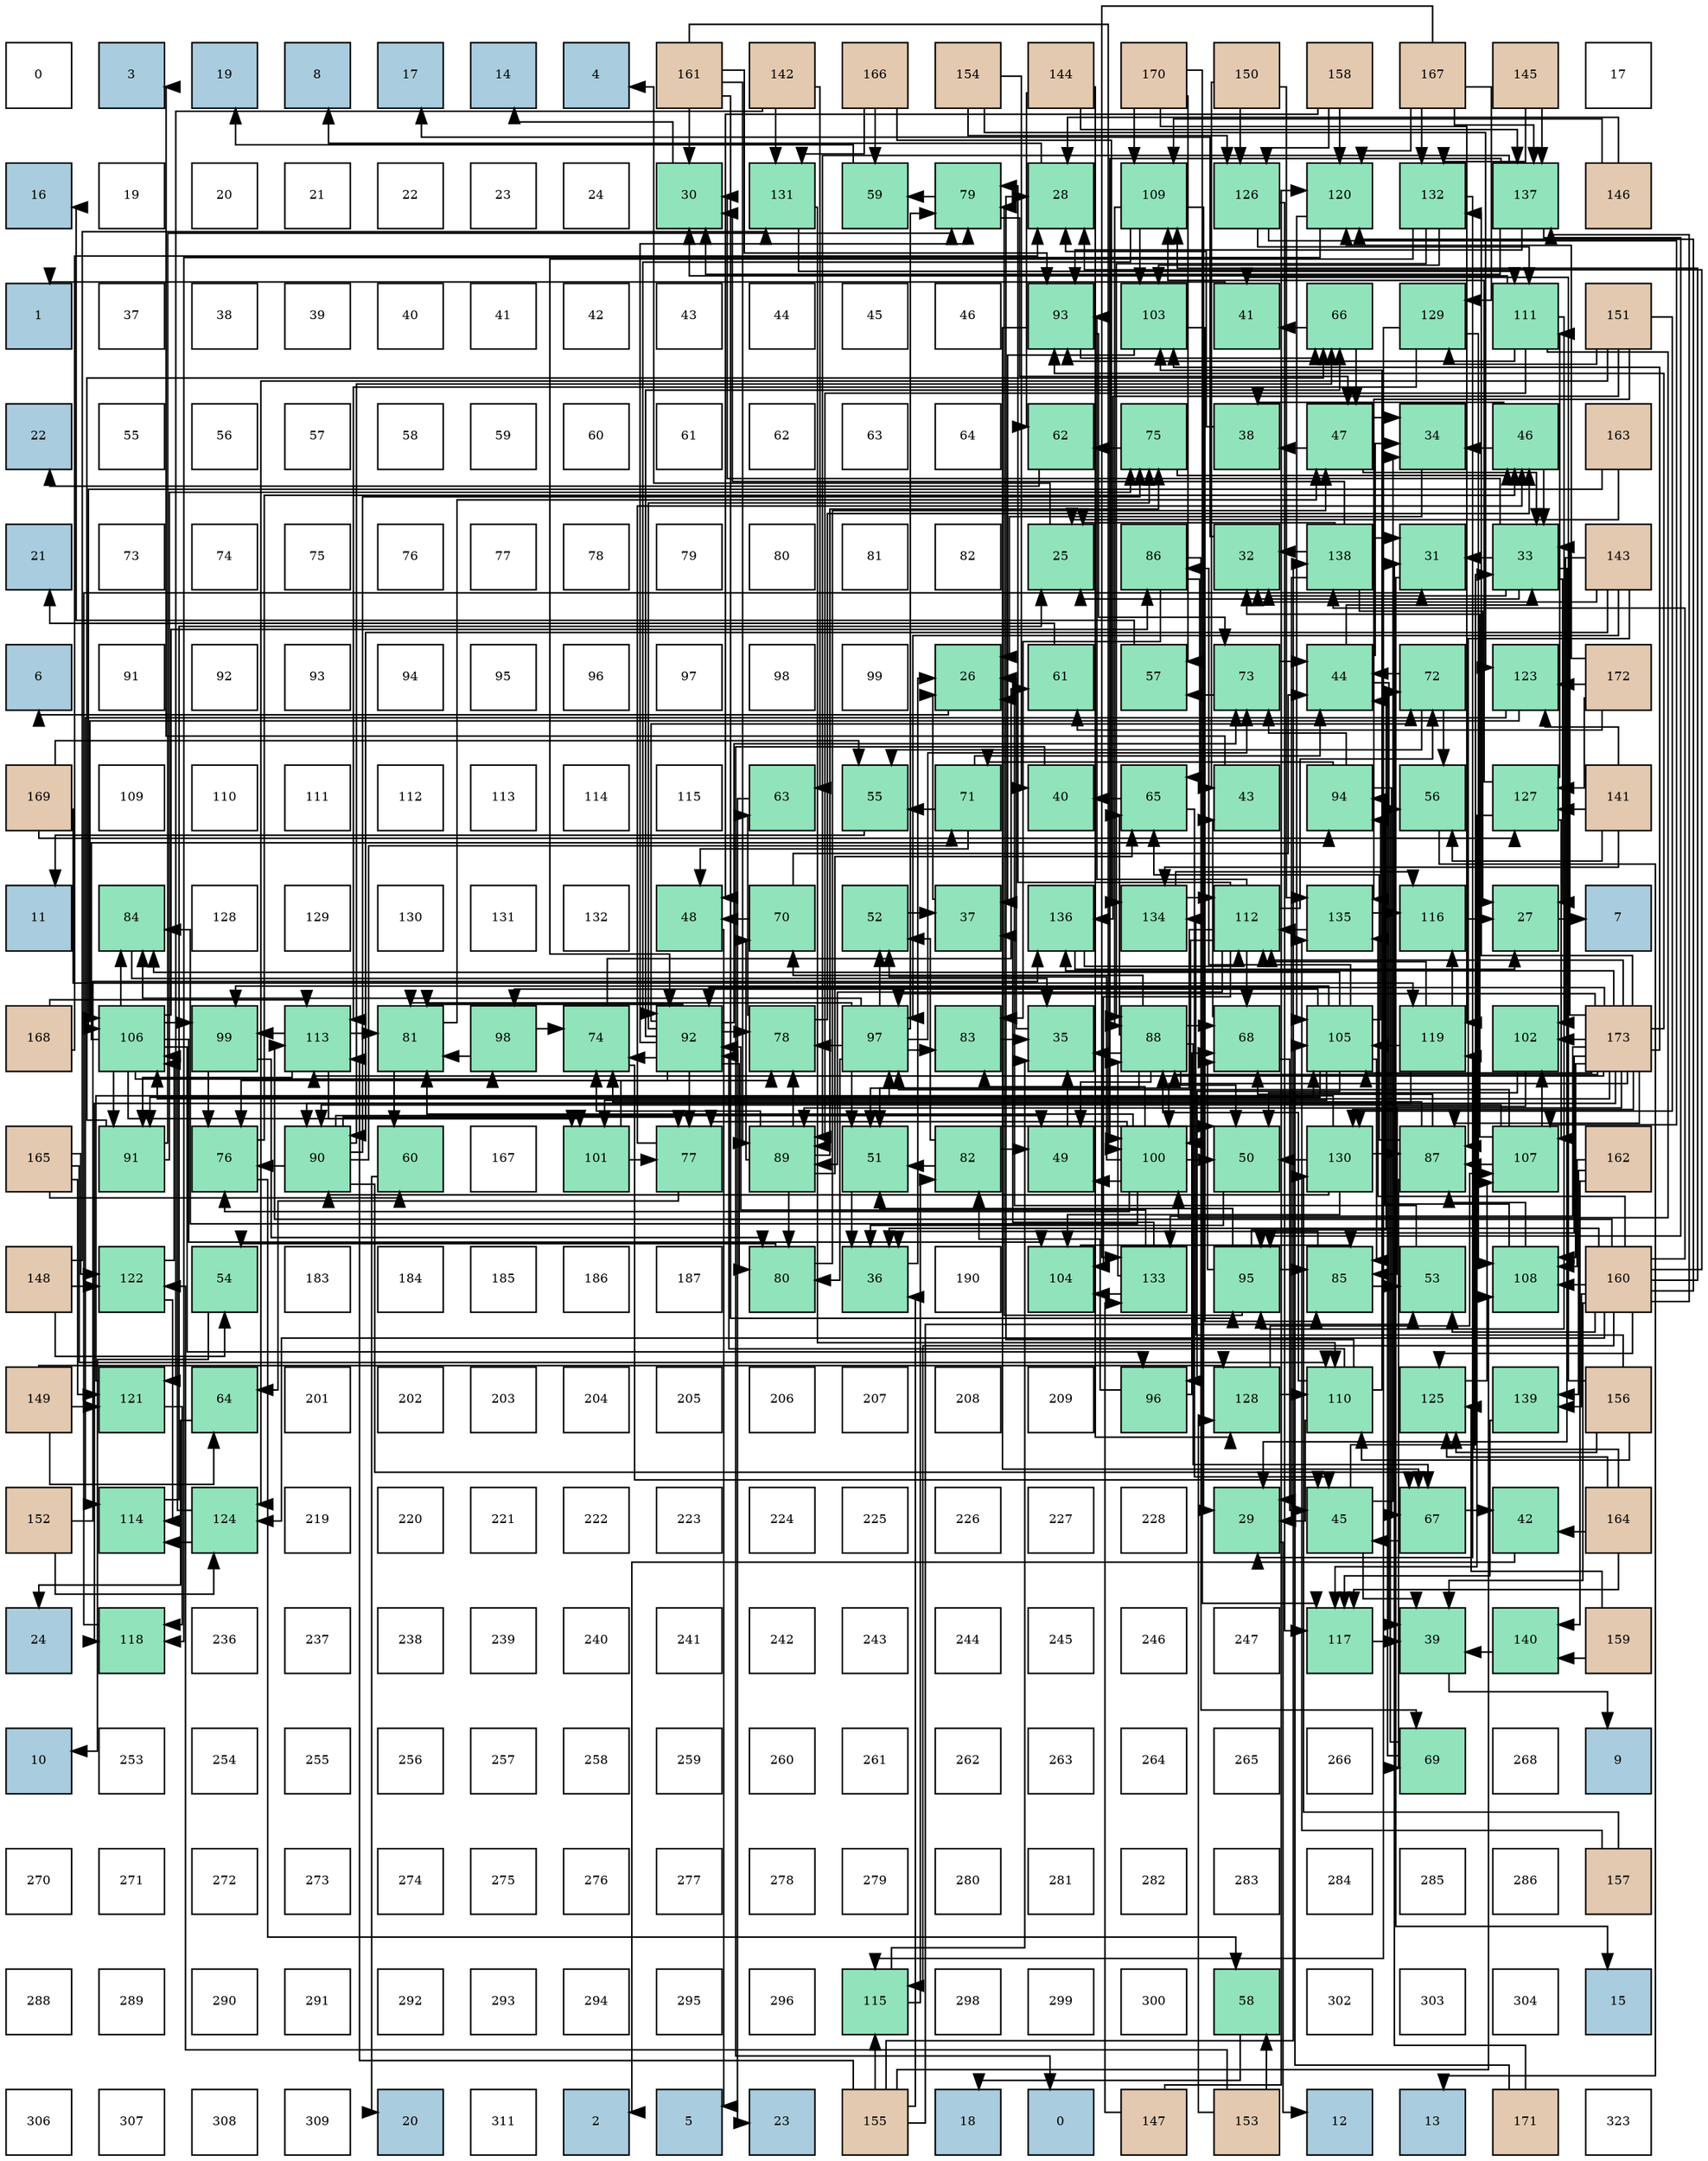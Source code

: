 digraph layout{
 rankdir=TB;
 splines=ortho;
 node [style=filled shape=square fixedsize=true width=0.6];
0[label="0", fontsize=8, fillcolor="#ffffff"];
1[label="3", fontsize=8, fillcolor="#a9ccde"];
2[label="19", fontsize=8, fillcolor="#a9ccde"];
3[label="8", fontsize=8, fillcolor="#a9ccde"];
4[label="17", fontsize=8, fillcolor="#a9ccde"];
5[label="14", fontsize=8, fillcolor="#a9ccde"];
6[label="4", fontsize=8, fillcolor="#a9ccde"];
7[label="161", fontsize=8, fillcolor="#e3c9af"];
8[label="142", fontsize=8, fillcolor="#e3c9af"];
9[label="166", fontsize=8, fillcolor="#e3c9af"];
10[label="154", fontsize=8, fillcolor="#e3c9af"];
11[label="144", fontsize=8, fillcolor="#e3c9af"];
12[label="170", fontsize=8, fillcolor="#e3c9af"];
13[label="150", fontsize=8, fillcolor="#e3c9af"];
14[label="158", fontsize=8, fillcolor="#e3c9af"];
15[label="167", fontsize=8, fillcolor="#e3c9af"];
16[label="145", fontsize=8, fillcolor="#e3c9af"];
17[label="17", fontsize=8, fillcolor="#ffffff"];
18[label="16", fontsize=8, fillcolor="#a9ccde"];
19[label="19", fontsize=8, fillcolor="#ffffff"];
20[label="20", fontsize=8, fillcolor="#ffffff"];
21[label="21", fontsize=8, fillcolor="#ffffff"];
22[label="22", fontsize=8, fillcolor="#ffffff"];
23[label="23", fontsize=8, fillcolor="#ffffff"];
24[label="24", fontsize=8, fillcolor="#ffffff"];
25[label="30", fontsize=8, fillcolor="#91e3bb"];
26[label="131", fontsize=8, fillcolor="#91e3bb"];
27[label="59", fontsize=8, fillcolor="#91e3bb"];
28[label="79", fontsize=8, fillcolor="#91e3bb"];
29[label="28", fontsize=8, fillcolor="#91e3bb"];
30[label="109", fontsize=8, fillcolor="#91e3bb"];
31[label="126", fontsize=8, fillcolor="#91e3bb"];
32[label="120", fontsize=8, fillcolor="#91e3bb"];
33[label="132", fontsize=8, fillcolor="#91e3bb"];
34[label="137", fontsize=8, fillcolor="#91e3bb"];
35[label="146", fontsize=8, fillcolor="#e3c9af"];
36[label="1", fontsize=8, fillcolor="#a9ccde"];
37[label="37", fontsize=8, fillcolor="#ffffff"];
38[label="38", fontsize=8, fillcolor="#ffffff"];
39[label="39", fontsize=8, fillcolor="#ffffff"];
40[label="40", fontsize=8, fillcolor="#ffffff"];
41[label="41", fontsize=8, fillcolor="#ffffff"];
42[label="42", fontsize=8, fillcolor="#ffffff"];
43[label="43", fontsize=8, fillcolor="#ffffff"];
44[label="44", fontsize=8, fillcolor="#ffffff"];
45[label="45", fontsize=8, fillcolor="#ffffff"];
46[label="46", fontsize=8, fillcolor="#ffffff"];
47[label="93", fontsize=8, fillcolor="#91e3bb"];
48[label="103", fontsize=8, fillcolor="#91e3bb"];
49[label="41", fontsize=8, fillcolor="#91e3bb"];
50[label="66", fontsize=8, fillcolor="#91e3bb"];
51[label="129", fontsize=8, fillcolor="#91e3bb"];
52[label="111", fontsize=8, fillcolor="#91e3bb"];
53[label="151", fontsize=8, fillcolor="#e3c9af"];
54[label="22", fontsize=8, fillcolor="#a9ccde"];
55[label="55", fontsize=8, fillcolor="#ffffff"];
56[label="56", fontsize=8, fillcolor="#ffffff"];
57[label="57", fontsize=8, fillcolor="#ffffff"];
58[label="58", fontsize=8, fillcolor="#ffffff"];
59[label="59", fontsize=8, fillcolor="#ffffff"];
60[label="60", fontsize=8, fillcolor="#ffffff"];
61[label="61", fontsize=8, fillcolor="#ffffff"];
62[label="62", fontsize=8, fillcolor="#ffffff"];
63[label="63", fontsize=8, fillcolor="#ffffff"];
64[label="64", fontsize=8, fillcolor="#ffffff"];
65[label="62", fontsize=8, fillcolor="#91e3bb"];
66[label="75", fontsize=8, fillcolor="#91e3bb"];
67[label="38", fontsize=8, fillcolor="#91e3bb"];
68[label="47", fontsize=8, fillcolor="#91e3bb"];
69[label="34", fontsize=8, fillcolor="#91e3bb"];
70[label="46", fontsize=8, fillcolor="#91e3bb"];
71[label="163", fontsize=8, fillcolor="#e3c9af"];
72[label="21", fontsize=8, fillcolor="#a9ccde"];
73[label="73", fontsize=8, fillcolor="#ffffff"];
74[label="74", fontsize=8, fillcolor="#ffffff"];
75[label="75", fontsize=8, fillcolor="#ffffff"];
76[label="76", fontsize=8, fillcolor="#ffffff"];
77[label="77", fontsize=8, fillcolor="#ffffff"];
78[label="78", fontsize=8, fillcolor="#ffffff"];
79[label="79", fontsize=8, fillcolor="#ffffff"];
80[label="80", fontsize=8, fillcolor="#ffffff"];
81[label="81", fontsize=8, fillcolor="#ffffff"];
82[label="82", fontsize=8, fillcolor="#ffffff"];
83[label="25", fontsize=8, fillcolor="#91e3bb"];
84[label="86", fontsize=8, fillcolor="#91e3bb"];
85[label="32", fontsize=8, fillcolor="#91e3bb"];
86[label="138", fontsize=8, fillcolor="#91e3bb"];
87[label="31", fontsize=8, fillcolor="#91e3bb"];
88[label="33", fontsize=8, fillcolor="#91e3bb"];
89[label="143", fontsize=8, fillcolor="#e3c9af"];
90[label="6", fontsize=8, fillcolor="#a9ccde"];
91[label="91", fontsize=8, fillcolor="#ffffff"];
92[label="92", fontsize=8, fillcolor="#ffffff"];
93[label="93", fontsize=8, fillcolor="#ffffff"];
94[label="94", fontsize=8, fillcolor="#ffffff"];
95[label="95", fontsize=8, fillcolor="#ffffff"];
96[label="96", fontsize=8, fillcolor="#ffffff"];
97[label="97", fontsize=8, fillcolor="#ffffff"];
98[label="98", fontsize=8, fillcolor="#ffffff"];
99[label="99", fontsize=8, fillcolor="#ffffff"];
100[label="26", fontsize=8, fillcolor="#91e3bb"];
101[label="61", fontsize=8, fillcolor="#91e3bb"];
102[label="57", fontsize=8, fillcolor="#91e3bb"];
103[label="73", fontsize=8, fillcolor="#91e3bb"];
104[label="44", fontsize=8, fillcolor="#91e3bb"];
105[label="72", fontsize=8, fillcolor="#91e3bb"];
106[label="123", fontsize=8, fillcolor="#91e3bb"];
107[label="172", fontsize=8, fillcolor="#e3c9af"];
108[label="169", fontsize=8, fillcolor="#e3c9af"];
109[label="109", fontsize=8, fillcolor="#ffffff"];
110[label="110", fontsize=8, fillcolor="#ffffff"];
111[label="111", fontsize=8, fillcolor="#ffffff"];
112[label="112", fontsize=8, fillcolor="#ffffff"];
113[label="113", fontsize=8, fillcolor="#ffffff"];
114[label="114", fontsize=8, fillcolor="#ffffff"];
115[label="115", fontsize=8, fillcolor="#ffffff"];
116[label="63", fontsize=8, fillcolor="#91e3bb"];
117[label="55", fontsize=8, fillcolor="#91e3bb"];
118[label="71", fontsize=8, fillcolor="#91e3bb"];
119[label="40", fontsize=8, fillcolor="#91e3bb"];
120[label="65", fontsize=8, fillcolor="#91e3bb"];
121[label="43", fontsize=8, fillcolor="#91e3bb"];
122[label="94", fontsize=8, fillcolor="#91e3bb"];
123[label="56", fontsize=8, fillcolor="#91e3bb"];
124[label="127", fontsize=8, fillcolor="#91e3bb"];
125[label="141", fontsize=8, fillcolor="#e3c9af"];
126[label="11", fontsize=8, fillcolor="#a9ccde"];
127[label="84", fontsize=8, fillcolor="#91e3bb"];
128[label="128", fontsize=8, fillcolor="#ffffff"];
129[label="129", fontsize=8, fillcolor="#ffffff"];
130[label="130", fontsize=8, fillcolor="#ffffff"];
131[label="131", fontsize=8, fillcolor="#ffffff"];
132[label="132", fontsize=8, fillcolor="#ffffff"];
133[label="48", fontsize=8, fillcolor="#91e3bb"];
134[label="70", fontsize=8, fillcolor="#91e3bb"];
135[label="52", fontsize=8, fillcolor="#91e3bb"];
136[label="37", fontsize=8, fillcolor="#91e3bb"];
137[label="136", fontsize=8, fillcolor="#91e3bb"];
138[label="134", fontsize=8, fillcolor="#91e3bb"];
139[label="112", fontsize=8, fillcolor="#91e3bb"];
140[label="135", fontsize=8, fillcolor="#91e3bb"];
141[label="116", fontsize=8, fillcolor="#91e3bb"];
142[label="27", fontsize=8, fillcolor="#91e3bb"];
143[label="7", fontsize=8, fillcolor="#a9ccde"];
144[label="168", fontsize=8, fillcolor="#e3c9af"];
145[label="106", fontsize=8, fillcolor="#91e3bb"];
146[label="99", fontsize=8, fillcolor="#91e3bb"];
147[label="113", fontsize=8, fillcolor="#91e3bb"];
148[label="81", fontsize=8, fillcolor="#91e3bb"];
149[label="98", fontsize=8, fillcolor="#91e3bb"];
150[label="74", fontsize=8, fillcolor="#91e3bb"];
151[label="92", fontsize=8, fillcolor="#91e3bb"];
152[label="78", fontsize=8, fillcolor="#91e3bb"];
153[label="97", fontsize=8, fillcolor="#91e3bb"];
154[label="83", fontsize=8, fillcolor="#91e3bb"];
155[label="35", fontsize=8, fillcolor="#91e3bb"];
156[label="88", fontsize=8, fillcolor="#91e3bb"];
157[label="68", fontsize=8, fillcolor="#91e3bb"];
158[label="105", fontsize=8, fillcolor="#91e3bb"];
159[label="119", fontsize=8, fillcolor="#91e3bb"];
160[label="102", fontsize=8, fillcolor="#91e3bb"];
161[label="173", fontsize=8, fillcolor="#e3c9af"];
162[label="165", fontsize=8, fillcolor="#e3c9af"];
163[label="91", fontsize=8, fillcolor="#91e3bb"];
164[label="76", fontsize=8, fillcolor="#91e3bb"];
165[label="90", fontsize=8, fillcolor="#91e3bb"];
166[label="60", fontsize=8, fillcolor="#91e3bb"];
167[label="167", fontsize=8, fillcolor="#ffffff"];
168[label="101", fontsize=8, fillcolor="#91e3bb"];
169[label="77", fontsize=8, fillcolor="#91e3bb"];
170[label="89", fontsize=8, fillcolor="#91e3bb"];
171[label="51", fontsize=8, fillcolor="#91e3bb"];
172[label="82", fontsize=8, fillcolor="#91e3bb"];
173[label="49", fontsize=8, fillcolor="#91e3bb"];
174[label="100", fontsize=8, fillcolor="#91e3bb"];
175[label="50", fontsize=8, fillcolor="#91e3bb"];
176[label="130", fontsize=8, fillcolor="#91e3bb"];
177[label="87", fontsize=8, fillcolor="#91e3bb"];
178[label="107", fontsize=8, fillcolor="#91e3bb"];
179[label="162", fontsize=8, fillcolor="#e3c9af"];
180[label="148", fontsize=8, fillcolor="#e3c9af"];
181[label="122", fontsize=8, fillcolor="#91e3bb"];
182[label="54", fontsize=8, fillcolor="#91e3bb"];
183[label="183", fontsize=8, fillcolor="#ffffff"];
184[label="184", fontsize=8, fillcolor="#ffffff"];
185[label="185", fontsize=8, fillcolor="#ffffff"];
186[label="186", fontsize=8, fillcolor="#ffffff"];
187[label="187", fontsize=8, fillcolor="#ffffff"];
188[label="80", fontsize=8, fillcolor="#91e3bb"];
189[label="36", fontsize=8, fillcolor="#91e3bb"];
190[label="190", fontsize=8, fillcolor="#ffffff"];
191[label="104", fontsize=8, fillcolor="#91e3bb"];
192[label="133", fontsize=8, fillcolor="#91e3bb"];
193[label="95", fontsize=8, fillcolor="#91e3bb"];
194[label="85", fontsize=8, fillcolor="#91e3bb"];
195[label="53", fontsize=8, fillcolor="#91e3bb"];
196[label="108", fontsize=8, fillcolor="#91e3bb"];
197[label="160", fontsize=8, fillcolor="#e3c9af"];
198[label="149", fontsize=8, fillcolor="#e3c9af"];
199[label="121", fontsize=8, fillcolor="#91e3bb"];
200[label="64", fontsize=8, fillcolor="#91e3bb"];
201[label="201", fontsize=8, fillcolor="#ffffff"];
202[label="202", fontsize=8, fillcolor="#ffffff"];
203[label="203", fontsize=8, fillcolor="#ffffff"];
204[label="204", fontsize=8, fillcolor="#ffffff"];
205[label="205", fontsize=8, fillcolor="#ffffff"];
206[label="206", fontsize=8, fillcolor="#ffffff"];
207[label="207", fontsize=8, fillcolor="#ffffff"];
208[label="208", fontsize=8, fillcolor="#ffffff"];
209[label="209", fontsize=8, fillcolor="#ffffff"];
210[label="96", fontsize=8, fillcolor="#91e3bb"];
211[label="128", fontsize=8, fillcolor="#91e3bb"];
212[label="110", fontsize=8, fillcolor="#91e3bb"];
213[label="125", fontsize=8, fillcolor="#91e3bb"];
214[label="139", fontsize=8, fillcolor="#91e3bb"];
215[label="156", fontsize=8, fillcolor="#e3c9af"];
216[label="152", fontsize=8, fillcolor="#e3c9af"];
217[label="114", fontsize=8, fillcolor="#91e3bb"];
218[label="124", fontsize=8, fillcolor="#91e3bb"];
219[label="219", fontsize=8, fillcolor="#ffffff"];
220[label="220", fontsize=8, fillcolor="#ffffff"];
221[label="221", fontsize=8, fillcolor="#ffffff"];
222[label="222", fontsize=8, fillcolor="#ffffff"];
223[label="223", fontsize=8, fillcolor="#ffffff"];
224[label="224", fontsize=8, fillcolor="#ffffff"];
225[label="225", fontsize=8, fillcolor="#ffffff"];
226[label="226", fontsize=8, fillcolor="#ffffff"];
227[label="227", fontsize=8, fillcolor="#ffffff"];
228[label="228", fontsize=8, fillcolor="#ffffff"];
229[label="29", fontsize=8, fillcolor="#91e3bb"];
230[label="45", fontsize=8, fillcolor="#91e3bb"];
231[label="67", fontsize=8, fillcolor="#91e3bb"];
232[label="42", fontsize=8, fillcolor="#91e3bb"];
233[label="164", fontsize=8, fillcolor="#e3c9af"];
234[label="24", fontsize=8, fillcolor="#a9ccde"];
235[label="118", fontsize=8, fillcolor="#91e3bb"];
236[label="236", fontsize=8, fillcolor="#ffffff"];
237[label="237", fontsize=8, fillcolor="#ffffff"];
238[label="238", fontsize=8, fillcolor="#ffffff"];
239[label="239", fontsize=8, fillcolor="#ffffff"];
240[label="240", fontsize=8, fillcolor="#ffffff"];
241[label="241", fontsize=8, fillcolor="#ffffff"];
242[label="242", fontsize=8, fillcolor="#ffffff"];
243[label="243", fontsize=8, fillcolor="#ffffff"];
244[label="244", fontsize=8, fillcolor="#ffffff"];
245[label="245", fontsize=8, fillcolor="#ffffff"];
246[label="246", fontsize=8, fillcolor="#ffffff"];
247[label="247", fontsize=8, fillcolor="#ffffff"];
248[label="117", fontsize=8, fillcolor="#91e3bb"];
249[label="39", fontsize=8, fillcolor="#91e3bb"];
250[label="140", fontsize=8, fillcolor="#91e3bb"];
251[label="159", fontsize=8, fillcolor="#e3c9af"];
252[label="10", fontsize=8, fillcolor="#a9ccde"];
253[label="253", fontsize=8, fillcolor="#ffffff"];
254[label="254", fontsize=8, fillcolor="#ffffff"];
255[label="255", fontsize=8, fillcolor="#ffffff"];
256[label="256", fontsize=8, fillcolor="#ffffff"];
257[label="257", fontsize=8, fillcolor="#ffffff"];
258[label="258", fontsize=8, fillcolor="#ffffff"];
259[label="259", fontsize=8, fillcolor="#ffffff"];
260[label="260", fontsize=8, fillcolor="#ffffff"];
261[label="261", fontsize=8, fillcolor="#ffffff"];
262[label="262", fontsize=8, fillcolor="#ffffff"];
263[label="263", fontsize=8, fillcolor="#ffffff"];
264[label="264", fontsize=8, fillcolor="#ffffff"];
265[label="265", fontsize=8, fillcolor="#ffffff"];
266[label="266", fontsize=8, fillcolor="#ffffff"];
267[label="69", fontsize=8, fillcolor="#91e3bb"];
268[label="268", fontsize=8, fillcolor="#ffffff"];
269[label="9", fontsize=8, fillcolor="#a9ccde"];
270[label="270", fontsize=8, fillcolor="#ffffff"];
271[label="271", fontsize=8, fillcolor="#ffffff"];
272[label="272", fontsize=8, fillcolor="#ffffff"];
273[label="273", fontsize=8, fillcolor="#ffffff"];
274[label="274", fontsize=8, fillcolor="#ffffff"];
275[label="275", fontsize=8, fillcolor="#ffffff"];
276[label="276", fontsize=8, fillcolor="#ffffff"];
277[label="277", fontsize=8, fillcolor="#ffffff"];
278[label="278", fontsize=8, fillcolor="#ffffff"];
279[label="279", fontsize=8, fillcolor="#ffffff"];
280[label="280", fontsize=8, fillcolor="#ffffff"];
281[label="281", fontsize=8, fillcolor="#ffffff"];
282[label="282", fontsize=8, fillcolor="#ffffff"];
283[label="283", fontsize=8, fillcolor="#ffffff"];
284[label="284", fontsize=8, fillcolor="#ffffff"];
285[label="285", fontsize=8, fillcolor="#ffffff"];
286[label="286", fontsize=8, fillcolor="#ffffff"];
287[label="157", fontsize=8, fillcolor="#e3c9af"];
288[label="288", fontsize=8, fillcolor="#ffffff"];
289[label="289", fontsize=8, fillcolor="#ffffff"];
290[label="290", fontsize=8, fillcolor="#ffffff"];
291[label="291", fontsize=8, fillcolor="#ffffff"];
292[label="292", fontsize=8, fillcolor="#ffffff"];
293[label="293", fontsize=8, fillcolor="#ffffff"];
294[label="294", fontsize=8, fillcolor="#ffffff"];
295[label="295", fontsize=8, fillcolor="#ffffff"];
296[label="296", fontsize=8, fillcolor="#ffffff"];
297[label="115", fontsize=8, fillcolor="#91e3bb"];
298[label="298", fontsize=8, fillcolor="#ffffff"];
299[label="299", fontsize=8, fillcolor="#ffffff"];
300[label="300", fontsize=8, fillcolor="#ffffff"];
301[label="58", fontsize=8, fillcolor="#91e3bb"];
302[label="302", fontsize=8, fillcolor="#ffffff"];
303[label="303", fontsize=8, fillcolor="#ffffff"];
304[label="304", fontsize=8, fillcolor="#ffffff"];
305[label="15", fontsize=8, fillcolor="#a9ccde"];
306[label="306", fontsize=8, fillcolor="#ffffff"];
307[label="307", fontsize=8, fillcolor="#ffffff"];
308[label="308", fontsize=8, fillcolor="#ffffff"];
309[label="309", fontsize=8, fillcolor="#ffffff"];
310[label="20", fontsize=8, fillcolor="#a9ccde"];
311[label="311", fontsize=8, fillcolor="#ffffff"];
312[label="2", fontsize=8, fillcolor="#a9ccde"];
313[label="5", fontsize=8, fillcolor="#a9ccde"];
314[label="23", fontsize=8, fillcolor="#a9ccde"];
315[label="155", fontsize=8, fillcolor="#e3c9af"];
316[label="18", fontsize=8, fillcolor="#a9ccde"];
317[label="0", fontsize=8, fillcolor="#a9ccde"];
318[label="147", fontsize=8, fillcolor="#e3c9af"];
319[label="153", fontsize=8, fillcolor="#e3c9af"];
320[label="12", fontsize=8, fillcolor="#a9ccde"];
321[label="13", fontsize=8, fillcolor="#a9ccde"];
322[label="171", fontsize=8, fillcolor="#e3c9af"];
323[label="323", fontsize=8, fillcolor="#ffffff"];
edge [constraint=false, style=vis];83 -> 6;
100 -> 90;
142 -> 143;
29 -> 3;
229 -> 320;
25 -> 5;
87 -> 305;
85 -> 4;
88 -> 83;
88 -> 142;
88 -> 229;
88 -> 25;
88 -> 87;
88 -> 85;
69 -> 100;
155 -> 100;
189 -> 100;
136 -> 100;
67 -> 29;
249 -> 269;
119 -> 317;
49 -> 36;
232 -> 312;
121 -> 1;
104 -> 88;
104 -> 69;
104 -> 249;
230 -> 88;
230 -> 69;
230 -> 249;
70 -> 88;
70 -> 69;
70 -> 67;
68 -> 88;
68 -> 69;
68 -> 67;
133 -> 313;
173 -> 155;
175 -> 189;
171 -> 189;
135 -> 136;
195 -> 100;
182 -> 252;
117 -> 126;
123 -> 321;
102 -> 18;
301 -> 316;
27 -> 2;
166 -> 310;
101 -> 72;
65 -> 54;
116 -> 314;
200 -> 234;
120 -> 119;
120 -> 230;
50 -> 49;
50 -> 68;
231 -> 232;
231 -> 230;
157 -> 121;
157 -> 230;
267 -> 104;
267 -> 123;
134 -> 104;
134 -> 133;
118 -> 104;
118 -> 133;
118 -> 117;
105 -> 104;
105 -> 117;
105 -> 123;
103 -> 104;
103 -> 102;
150 -> 230;
150 -> 101;
66 -> 70;
66 -> 65;
164 -> 70;
164 -> 301;
169 -> 70;
169 -> 200;
152 -> 70;
152 -> 116;
28 -> 68;
28 -> 27;
188 -> 68;
188 -> 182;
148 -> 68;
148 -> 166;
172 -> 173;
172 -> 175;
172 -> 171;
172 -> 135;
154 -> 155;
127 -> 155;
194 -> 189;
194 -> 195;
84 -> 120;
84 -> 267;
84 -> 154;
177 -> 120;
177 -> 157;
177 -> 267;
177 -> 150;
156 -> 155;
156 -> 173;
156 -> 175;
156 -> 171;
156 -> 120;
156 -> 231;
156 -> 157;
156 -> 134;
170 -> 120;
170 -> 134;
170 -> 150;
170 -> 66;
170 -> 152;
170 -> 188;
165 -> 173;
165 -> 50;
165 -> 231;
165 -> 118;
165 -> 66;
165 -> 164;
165 -> 169;
163 -> 50;
163 -> 66;
163 -> 28;
151 -> 50;
151 -> 105;
151 -> 103;
151 -> 150;
151 -> 66;
151 -> 164;
151 -> 169;
151 -> 152;
151 -> 28;
151 -> 188;
151 -> 148;
47 -> 50;
47 -> 231;
47 -> 103;
122 -> 231;
122 -> 118;
122 -> 103;
193 -> 171;
193 -> 157;
193 -> 105;
193 -> 28;
193 -> 194;
210 -> 157;
210 -> 172;
153 -> 171;
153 -> 135;
153 -> 103;
153 -> 152;
153 -> 28;
153 -> 188;
153 -> 148;
153 -> 154;
153 -> 127;
149 -> 150;
149 -> 148;
146 -> 164;
146 -> 188;
174 -> 173;
174 -> 175;
174 -> 135;
174 -> 164;
174 -> 169;
174 -> 148;
174 -> 154;
174 -> 127;
168 -> 169;
168 -> 152;
160 -> 175;
160 -> 194;
48 -> 136;
48 -> 194;
191 -> 194;
158 -> 127;
158 -> 194;
158 -> 84;
158 -> 163;
158 -> 122;
158 -> 210;
158 -> 149;
158 -> 146;
158 -> 168;
145 -> 127;
145 -> 84;
145 -> 163;
145 -> 122;
145 -> 210;
145 -> 149;
145 -> 146;
145 -> 168;
145 -> 191;
178 -> 85;
178 -> 177;
178 -> 165;
178 -> 153;
178 -> 160;
196 -> 177;
196 -> 122;
30 -> 229;
30 -> 156;
30 -> 151;
30 -> 48;
212 -> 29;
212 -> 229;
212 -> 156;
212 -> 151;
212 -> 48;
52 -> 25;
52 -> 170;
52 -> 47;
52 -> 193;
52 -> 174;
139 -> 171;
139 -> 157;
139 -> 105;
139 -> 28;
139 -> 170;
139 -> 47;
139 -> 174;
139 -> 191;
147 -> 148;
147 -> 163;
147 -> 146;
147 -> 168;
217 -> 83;
297 -> 155;
297 -> 172;
141 -> 142;
248 -> 249;
235 -> 87;
159 -> 158;
159 -> 139;
159 -> 141;
159 -> 235;
32 -> 158;
32 -> 235;
199 -> 158;
199 -> 235;
181 -> 145;
181 -> 217;
106 -> 145;
106 -> 217;
218 -> 145;
218 -> 217;
213 -> 178;
31 -> 178;
31 -> 52;
31 -> 248;
124 -> 178;
124 -> 30;
124 -> 52;
124 -> 248;
211 -> 178;
211 -> 212;
51 -> 196;
51 -> 147;
51 -> 297;
176 -> 175;
176 -> 177;
176 -> 165;
176 -> 153;
176 -> 191;
26 -> 212;
26 -> 52;
33 -> 229;
33 -> 156;
33 -> 151;
33 -> 48;
192 -> 136;
192 -> 156;
192 -> 151;
192 -> 191;
138 -> 139;
138 -> 141;
140 -> 139;
140 -> 141;
137 -> 142;
137 -> 139;
34 -> 25;
34 -> 170;
34 -> 47;
34 -> 193;
34 -> 174;
86 -> 83;
86 -> 142;
86 -> 229;
86 -> 25;
86 -> 87;
86 -> 85;
214 -> 248;
250 -> 249;
125 -> 123;
125 -> 106;
125 -> 124;
125 -> 138;
8 -> 116;
8 -> 199;
8 -> 26;
89 -> 85;
89 -> 177;
89 -> 165;
89 -> 153;
89 -> 160;
11 -> 65;
11 -> 211;
11 -> 34;
16 -> 33;
16 -> 34;
35 -> 29;
35 -> 30;
318 -> 32;
318 -> 192;
180 -> 182;
180 -> 181;
180 -> 26;
198 -> 200;
198 -> 199;
198 -> 211;
13 -> 121;
13 -> 31;
13 -> 140;
53 -> 218;
53 -> 51;
53 -> 176;
53 -> 140;
53 -> 137;
216 -> 218;
216 -> 137;
319 -> 301;
319 -> 181;
319 -> 211;
10 -> 119;
10 -> 106;
10 -> 31;
315 -> 189;
315 -> 195;
315 -> 196;
315 -> 147;
315 -> 297;
315 -> 86;
215 -> 49;
215 -> 212;
215 -> 213;
215 -> 138;
287 -> 176;
287 -> 140;
14 -> 133;
14 -> 32;
14 -> 31;
251 -> 213;
251 -> 250;
197 -> 29;
197 -> 189;
197 -> 249;
197 -> 195;
197 -> 196;
197 -> 30;
197 -> 147;
197 -> 297;
197 -> 32;
197 -> 218;
197 -> 213;
197 -> 140;
197 -> 34;
197 -> 86;
197 -> 214;
7 -> 25;
7 -> 170;
7 -> 47;
7 -> 193;
7 -> 174;
179 -> 196;
179 -> 214;
179 -> 250;
71 -> 83;
71 -> 145;
233 -> 232;
233 -> 248;
233 -> 159;
233 -> 213;
162 -> 166;
162 -> 212;
162 -> 199;
162 -> 181;
9 -> 27;
9 -> 26;
9 -> 138;
15 -> 32;
15 -> 51;
15 -> 33;
15 -> 192;
15 -> 34;
144 -> 29;
144 -> 147;
108 -> 117;
108 -> 159;
108 -> 124;
12 -> 102;
12 -> 30;
12 -> 248;
12 -> 159;
322 -> 87;
322 -> 158;
107 -> 101;
107 -> 32;
107 -> 106;
107 -> 124;
161 -> 88;
161 -> 177;
161 -> 156;
161 -> 170;
161 -> 165;
161 -> 151;
161 -> 47;
161 -> 193;
161 -> 153;
161 -> 174;
161 -> 160;
161 -> 48;
161 -> 158;
161 -> 145;
161 -> 196;
161 -> 139;
161 -> 147;
161 -> 176;
161 -> 33;
161 -> 192;
161 -> 137;
edge [constraint=true, style=invis];
0 -> 18 -> 36 -> 54 -> 72 -> 90 -> 108 -> 126 -> 144 -> 162 -> 180 -> 198 -> 216 -> 234 -> 252 -> 270 -> 288 -> 306;
1 -> 19 -> 37 -> 55 -> 73 -> 91 -> 109 -> 127 -> 145 -> 163 -> 181 -> 199 -> 217 -> 235 -> 253 -> 271 -> 289 -> 307;
2 -> 20 -> 38 -> 56 -> 74 -> 92 -> 110 -> 128 -> 146 -> 164 -> 182 -> 200 -> 218 -> 236 -> 254 -> 272 -> 290 -> 308;
3 -> 21 -> 39 -> 57 -> 75 -> 93 -> 111 -> 129 -> 147 -> 165 -> 183 -> 201 -> 219 -> 237 -> 255 -> 273 -> 291 -> 309;
4 -> 22 -> 40 -> 58 -> 76 -> 94 -> 112 -> 130 -> 148 -> 166 -> 184 -> 202 -> 220 -> 238 -> 256 -> 274 -> 292 -> 310;
5 -> 23 -> 41 -> 59 -> 77 -> 95 -> 113 -> 131 -> 149 -> 167 -> 185 -> 203 -> 221 -> 239 -> 257 -> 275 -> 293 -> 311;
6 -> 24 -> 42 -> 60 -> 78 -> 96 -> 114 -> 132 -> 150 -> 168 -> 186 -> 204 -> 222 -> 240 -> 258 -> 276 -> 294 -> 312;
7 -> 25 -> 43 -> 61 -> 79 -> 97 -> 115 -> 133 -> 151 -> 169 -> 187 -> 205 -> 223 -> 241 -> 259 -> 277 -> 295 -> 313;
8 -> 26 -> 44 -> 62 -> 80 -> 98 -> 116 -> 134 -> 152 -> 170 -> 188 -> 206 -> 224 -> 242 -> 260 -> 278 -> 296 -> 314;
9 -> 27 -> 45 -> 63 -> 81 -> 99 -> 117 -> 135 -> 153 -> 171 -> 189 -> 207 -> 225 -> 243 -> 261 -> 279 -> 297 -> 315;
10 -> 28 -> 46 -> 64 -> 82 -> 100 -> 118 -> 136 -> 154 -> 172 -> 190 -> 208 -> 226 -> 244 -> 262 -> 280 -> 298 -> 316;
11 -> 29 -> 47 -> 65 -> 83 -> 101 -> 119 -> 137 -> 155 -> 173 -> 191 -> 209 -> 227 -> 245 -> 263 -> 281 -> 299 -> 317;
12 -> 30 -> 48 -> 66 -> 84 -> 102 -> 120 -> 138 -> 156 -> 174 -> 192 -> 210 -> 228 -> 246 -> 264 -> 282 -> 300 -> 318;
13 -> 31 -> 49 -> 67 -> 85 -> 103 -> 121 -> 139 -> 157 -> 175 -> 193 -> 211 -> 229 -> 247 -> 265 -> 283 -> 301 -> 319;
14 -> 32 -> 50 -> 68 -> 86 -> 104 -> 122 -> 140 -> 158 -> 176 -> 194 -> 212 -> 230 -> 248 -> 266 -> 284 -> 302 -> 320;
15 -> 33 -> 51 -> 69 -> 87 -> 105 -> 123 -> 141 -> 159 -> 177 -> 195 -> 213 -> 231 -> 249 -> 267 -> 285 -> 303 -> 321;
16 -> 34 -> 52 -> 70 -> 88 -> 106 -> 124 -> 142 -> 160 -> 178 -> 196 -> 214 -> 232 -> 250 -> 268 -> 286 -> 304 -> 322;
17 -> 35 -> 53 -> 71 -> 89 -> 107 -> 125 -> 143 -> 161 -> 179 -> 197 -> 215 -> 233 -> 251 -> 269 -> 287 -> 305 -> 323;
rank = same {0 -> 1 -> 2 -> 3 -> 4 -> 5 -> 6 -> 7 -> 8 -> 9 -> 10 -> 11 -> 12 -> 13 -> 14 -> 15 -> 16 -> 17};
rank = same {18 -> 19 -> 20 -> 21 -> 22 -> 23 -> 24 -> 25 -> 26 -> 27 -> 28 -> 29 -> 30 -> 31 -> 32 -> 33 -> 34 -> 35};
rank = same {36 -> 37 -> 38 -> 39 -> 40 -> 41 -> 42 -> 43 -> 44 -> 45 -> 46 -> 47 -> 48 -> 49 -> 50 -> 51 -> 52 -> 53};
rank = same {54 -> 55 -> 56 -> 57 -> 58 -> 59 -> 60 -> 61 -> 62 -> 63 -> 64 -> 65 -> 66 -> 67 -> 68 -> 69 -> 70 -> 71};
rank = same {72 -> 73 -> 74 -> 75 -> 76 -> 77 -> 78 -> 79 -> 80 -> 81 -> 82 -> 83 -> 84 -> 85 -> 86 -> 87 -> 88 -> 89};
rank = same {90 -> 91 -> 92 -> 93 -> 94 -> 95 -> 96 -> 97 -> 98 -> 99 -> 100 -> 101 -> 102 -> 103 -> 104 -> 105 -> 106 -> 107};
rank = same {108 -> 109 -> 110 -> 111 -> 112 -> 113 -> 114 -> 115 -> 116 -> 117 -> 118 -> 119 -> 120 -> 121 -> 122 -> 123 -> 124 -> 125};
rank = same {126 -> 127 -> 128 -> 129 -> 130 -> 131 -> 132 -> 133 -> 134 -> 135 -> 136 -> 137 -> 138 -> 139 -> 140 -> 141 -> 142 -> 143};
rank = same {144 -> 145 -> 146 -> 147 -> 148 -> 149 -> 150 -> 151 -> 152 -> 153 -> 154 -> 155 -> 156 -> 157 -> 158 -> 159 -> 160 -> 161};
rank = same {162 -> 163 -> 164 -> 165 -> 166 -> 167 -> 168 -> 169 -> 170 -> 171 -> 172 -> 173 -> 174 -> 175 -> 176 -> 177 -> 178 -> 179};
rank = same {180 -> 181 -> 182 -> 183 -> 184 -> 185 -> 186 -> 187 -> 188 -> 189 -> 190 -> 191 -> 192 -> 193 -> 194 -> 195 -> 196 -> 197};
rank = same {198 -> 199 -> 200 -> 201 -> 202 -> 203 -> 204 -> 205 -> 206 -> 207 -> 208 -> 209 -> 210 -> 211 -> 212 -> 213 -> 214 -> 215};
rank = same {216 -> 217 -> 218 -> 219 -> 220 -> 221 -> 222 -> 223 -> 224 -> 225 -> 226 -> 227 -> 228 -> 229 -> 230 -> 231 -> 232 -> 233};
rank = same {234 -> 235 -> 236 -> 237 -> 238 -> 239 -> 240 -> 241 -> 242 -> 243 -> 244 -> 245 -> 246 -> 247 -> 248 -> 249 -> 250 -> 251};
rank = same {252 -> 253 -> 254 -> 255 -> 256 -> 257 -> 258 -> 259 -> 260 -> 261 -> 262 -> 263 -> 264 -> 265 -> 266 -> 267 -> 268 -> 269};
rank = same {270 -> 271 -> 272 -> 273 -> 274 -> 275 -> 276 -> 277 -> 278 -> 279 -> 280 -> 281 -> 282 -> 283 -> 284 -> 285 -> 286 -> 287};
rank = same {288 -> 289 -> 290 -> 291 -> 292 -> 293 -> 294 -> 295 -> 296 -> 297 -> 298 -> 299 -> 300 -> 301 -> 302 -> 303 -> 304 -> 305};
rank = same {306 -> 307 -> 308 -> 309 -> 310 -> 311 -> 312 -> 313 -> 314 -> 315 -> 316 -> 317 -> 318 -> 319 -> 320 -> 321 -> 322 -> 323};
}